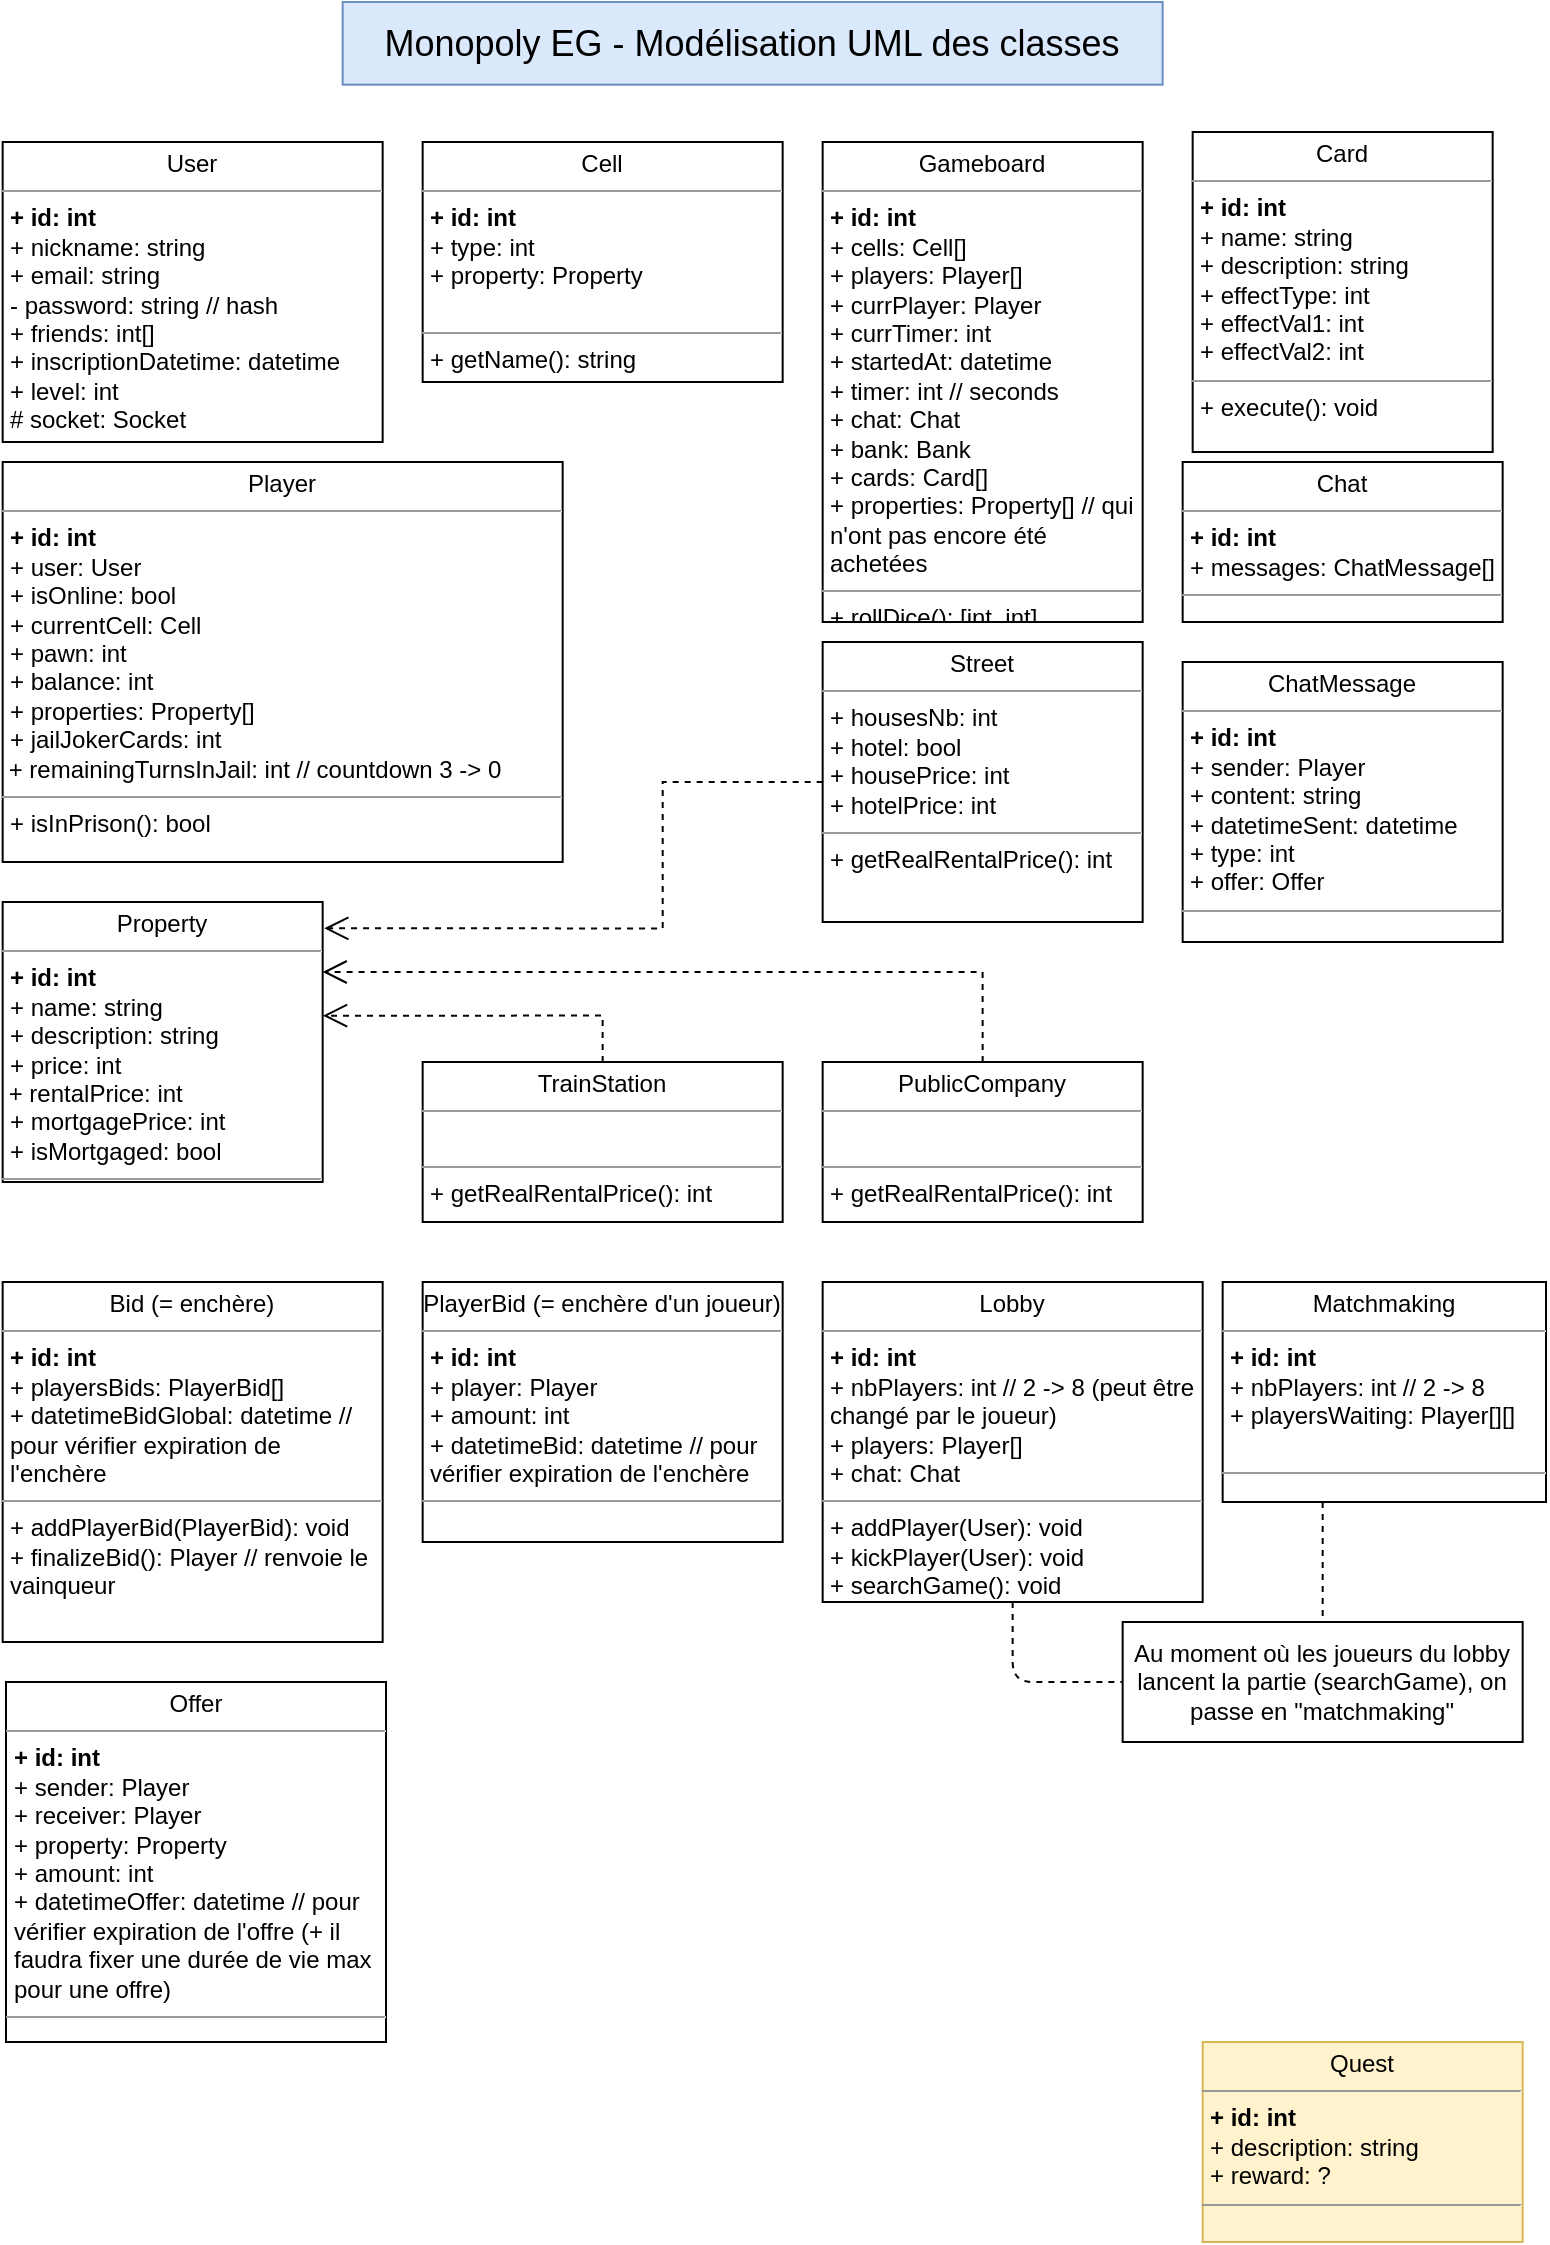 <mxfile version="12.6.5" type="device"><diagram name="Page-1" id="c4acf3e9-155e-7222-9cf6-157b1a14988f"><mxGraphModel dx="1251" dy="641" grid="1" gridSize="10" guides="1" tooltips="1" connect="1" arrows="1" fold="1" page="1" pageScale="1" pageWidth="827" pageHeight="1169" background="#ffffff" math="0" shadow="0"><root><mxCell id="0"/><mxCell id="1" parent="0"/><mxCell id="ErVdcPSOW9q1lFhzpe6S-20" value="&lt;p style=&quot;margin: 0px ; margin-top: 4px ; text-align: center&quot;&gt;Gameboard&lt;/p&gt;&lt;hr size=&quot;1&quot;&gt;&lt;p style=&quot;margin: 0px ; margin-left: 4px&quot;&gt;&lt;span style=&quot;font-weight: 700 ; white-space: normal&quot;&gt;+ id: int&lt;/span&gt;&lt;br&gt;&lt;/p&gt;&lt;p style=&quot;margin: 0px ; margin-left: 4px&quot;&gt;&lt;span style=&quot;white-space: normal&quot;&gt;+ cells: Cell[]&lt;/span&gt;&lt;span style=&quot;font-weight: 700 ; white-space: normal&quot;&gt;&lt;br&gt;&lt;/span&gt;&lt;/p&gt;&lt;p style=&quot;margin: 0px ; margin-left: 4px&quot;&gt;&lt;span style=&quot;white-space: normal&quot;&gt;+ players: Player[]&lt;/span&gt;&lt;/p&gt;&lt;p style=&quot;margin: 0px ; margin-left: 4px&quot;&gt;&lt;span style=&quot;white-space: normal&quot;&gt;+ currPlayer: Player&lt;/span&gt;&lt;/p&gt;&lt;p style=&quot;margin: 0px ; margin-left: 4px&quot;&gt;&lt;span style=&quot;white-space: normal&quot;&gt;+ currTimer: int&lt;/span&gt;&lt;/p&gt;&lt;p style=&quot;margin: 0px ; margin-left: 4px&quot;&gt;&lt;span style=&quot;white-space: normal&quot;&gt;+ startedAt: datetime&lt;/span&gt;&lt;/p&gt;&lt;p style=&quot;margin: 0px ; margin-left: 4px&quot;&gt;&lt;span style=&quot;white-space: normal&quot;&gt;+ timer: int // seconds&lt;/span&gt;&lt;/p&gt;&lt;p style=&quot;margin: 0px ; margin-left: 4px&quot;&gt;&lt;span style=&quot;white-space: normal&quot;&gt;+ chat: Chat&lt;/span&gt;&lt;/p&gt;&lt;p style=&quot;margin: 0px ; margin-left: 4px&quot;&gt;&lt;span style=&quot;white-space: normal&quot;&gt;+ bank: Bank&lt;/span&gt;&lt;/p&gt;&lt;p style=&quot;margin: 0px ; margin-left: 4px&quot;&gt;&lt;span style=&quot;white-space: normal&quot;&gt;+ cards: Card[]&lt;/span&gt;&lt;/p&gt;&lt;p style=&quot;margin: 0px ; margin-left: 4px&quot;&gt;&lt;span style=&quot;white-space: normal&quot;&gt;+ properties: Property[] // qui n'ont pas encore été achetées&lt;/span&gt;&lt;/p&gt;&lt;hr size=&quot;1&quot;&gt;&lt;p style=&quot;margin: 0px ; margin-left: 4px&quot;&gt;+ rollDice(): [int, int]&lt;/p&gt;" style="verticalAlign=top;align=left;overflow=fill;fontSize=12;fontFamily=Helvetica;html=1;rounded=0;shadow=0;comic=0;labelBackgroundColor=none;strokeWidth=1" vertex="1" parent="1"><mxGeometry x="448.33" y="90" width="160" height="240" as="geometry"/></mxCell><mxCell id="ErVdcPSOW9q1lFhzpe6S-22" value="&lt;p style=&quot;margin: 0px ; margin-top: 4px ; text-align: center&quot;&gt;Cell&lt;/p&gt;&lt;hr size=&quot;1&quot;&gt;&lt;p style=&quot;margin: 0px ; margin-left: 4px&quot;&gt;&lt;span style=&quot;font-weight: 700 ; white-space: normal&quot;&gt;+ id: int&lt;/span&gt;&lt;br&gt;&lt;/p&gt;&lt;p style=&quot;margin: 0px ; margin-left: 4px&quot;&gt;&lt;span style=&quot;white-space: normal&quot;&gt;+ type: int&lt;/span&gt;&lt;span style=&quot;font-weight: 700 ; white-space: normal&quot;&gt;&lt;br&gt;&lt;/span&gt;&lt;/p&gt;&lt;p style=&quot;margin: 0px ; margin-left: 4px&quot;&gt;&lt;span style=&quot;white-space: normal&quot;&gt;+ property: Property&lt;/span&gt;&lt;/p&gt;&lt;p style=&quot;margin: 0px ; margin-left: 4px&quot;&gt;&lt;br&gt;&lt;/p&gt;&lt;hr size=&quot;1&quot;&gt;&lt;p style=&quot;margin: 0px ; margin-left: 4px&quot;&gt;+ getName(): string&lt;/p&gt;" style="verticalAlign=top;align=left;overflow=fill;fontSize=12;fontFamily=Helvetica;html=1;rounded=0;shadow=0;comic=0;labelBackgroundColor=none;strokeWidth=1" vertex="1" parent="1"><mxGeometry x="248.33" y="90" width="180" height="120" as="geometry"/></mxCell><mxCell id="ErVdcPSOW9q1lFhzpe6S-23" value="&lt;p style=&quot;margin: 0px ; margin-top: 4px ; text-align: center&quot;&gt;Player&lt;/p&gt;&lt;hr size=&quot;1&quot;&gt;&lt;p style=&quot;margin: 0px ; margin-left: 4px&quot;&gt;&lt;span style=&quot;font-weight: 700 ; white-space: normal&quot;&gt;+ id: int&lt;/span&gt;&lt;/p&gt;&lt;p style=&quot;margin: 0px ; margin-left: 4px&quot;&gt;&lt;span style=&quot;white-space: normal&quot;&gt;+ user: User&lt;/span&gt;&lt;/p&gt;&lt;p style=&quot;margin: 0px ; margin-left: 4px&quot;&gt;&lt;span style=&quot;white-space: normal&quot;&gt;+ isOnline: bool&lt;/span&gt;&lt;/p&gt;&lt;p style=&quot;margin: 0px ; margin-left: 4px&quot;&gt;&lt;span style=&quot;white-space: normal&quot;&gt;+ currentCell: Cell&lt;br&gt;&lt;/span&gt;&lt;/p&gt;&lt;p style=&quot;margin: 0px ; margin-left: 4px&quot;&gt;&lt;span style=&quot;white-space: normal&quot;&gt;+ pawn: int&lt;/span&gt;&lt;/p&gt;&lt;p style=&quot;margin: 0px ; margin-left: 4px&quot;&gt;&lt;span style=&quot;white-space: normal&quot;&gt;+ balance: int&lt;br&gt;&lt;/span&gt;&lt;/p&gt;&lt;p style=&quot;margin: 0px ; margin-left: 4px&quot;&gt;&lt;span style=&quot;white-space: normal&quot;&gt;+ properties: Property[]&lt;/span&gt;&lt;/p&gt;&lt;p style=&quot;margin: 0px ; margin-left: 4px&quot;&gt;&lt;span style=&quot;white-space: normal&quot;&gt;+ jailJokerCards: int&lt;/span&gt;&lt;/p&gt;&lt;span style=&quot;white-space: normal&quot;&gt;&amp;nbsp;+ remainingTurnsInJail: int // countdown 3 -&amp;gt; 0&lt;/span&gt;&lt;hr size=&quot;1&quot;&gt;&lt;p style=&quot;margin: 0px ; margin-left: 4px&quot;&gt;+ isInPrison(): bool&lt;/p&gt;" style="verticalAlign=top;align=left;overflow=fill;fontSize=12;fontFamily=Helvetica;html=1;rounded=0;shadow=0;comic=0;labelBackgroundColor=none;strokeWidth=1" vertex="1" parent="1"><mxGeometry x="38.33" y="250" width="280" height="200" as="geometry"/></mxCell><mxCell id="ErVdcPSOW9q1lFhzpe6S-24" value="&lt;p style=&quot;margin: 0px ; margin-top: 4px ; text-align: center&quot;&gt;Property&lt;/p&gt;&lt;hr size=&quot;1&quot;&gt;&lt;p style=&quot;margin: 0px ; margin-left: 4px&quot;&gt;&lt;span style=&quot;font-weight: 700 ; white-space: normal&quot;&gt;+ id: int&lt;/span&gt;&lt;/p&gt;&lt;p style=&quot;margin: 0px ; margin-left: 4px&quot;&gt;&lt;span style=&quot;white-space: normal&quot;&gt;+ name: string&lt;/span&gt;&lt;/p&gt;&lt;p style=&quot;margin: 0px ; margin-left: 4px&quot;&gt;&lt;span style=&quot;white-space: normal&quot;&gt;+ description: string&lt;/span&gt;&lt;/p&gt;&lt;p style=&quot;margin: 0px ; margin-left: 4px&quot;&gt;&lt;span style=&quot;white-space: normal&quot;&gt;+ price: int&lt;/span&gt;&lt;/p&gt;&lt;span style=&quot;white-space: normal&quot;&gt;&amp;nbsp;+ rentalPrice: int&lt;/span&gt;&lt;p style=&quot;margin: 0px ; margin-left: 4px&quot;&gt;&lt;span style=&quot;white-space: normal&quot;&gt;+ mortgagePrice: int&lt;/span&gt;&lt;/p&gt;&lt;p style=&quot;margin: 0px ; margin-left: 4px&quot;&gt;&lt;span style=&quot;white-space: normal&quot;&gt;+ isMortgaged: bool&lt;/span&gt;&lt;/p&gt;&lt;hr size=&quot;1&quot;&gt;&lt;p style=&quot;margin: 0px ; margin-left: 4px&quot;&gt;&lt;br&gt;&lt;/p&gt;" style="verticalAlign=top;align=left;overflow=fill;fontSize=12;fontFamily=Helvetica;html=1;rounded=0;shadow=0;comic=0;labelBackgroundColor=none;strokeWidth=1" vertex="1" parent="1"><mxGeometry x="38.33" y="470" width="160" height="140" as="geometry"/></mxCell><mxCell id="ErVdcPSOW9q1lFhzpe6S-25" value="&lt;p style=&quot;margin: 0px ; margin-top: 4px ; text-align: center&quot;&gt;Street&lt;/p&gt;&lt;hr size=&quot;1&quot;&gt;&lt;p style=&quot;margin: 0px ; margin-left: 4px&quot;&gt;&lt;span style=&quot;white-space: normal&quot;&gt;+ housesNb: int&lt;/span&gt;&lt;/p&gt;&lt;p style=&quot;margin: 0px ; margin-left: 4px&quot;&gt;&lt;span style=&quot;white-space: normal&quot;&gt;+ hotel: bool&lt;/span&gt;&lt;/p&gt;&lt;p style=&quot;margin: 0px ; margin-left: 4px&quot;&gt;&lt;span style=&quot;white-space: normal&quot;&gt;+ housePrice: int&lt;/span&gt;&lt;/p&gt;&lt;p style=&quot;margin: 0px ; margin-left: 4px&quot;&gt;&lt;span style=&quot;white-space: normal&quot;&gt;+ hotelPrice: int&lt;/span&gt;&lt;/p&gt;&lt;hr size=&quot;1&quot;&gt;&lt;p style=&quot;margin: 0px ; margin-left: 4px&quot;&gt;+ getRealRentalPrice(): int&lt;/p&gt;" style="verticalAlign=top;align=left;overflow=fill;fontSize=12;fontFamily=Helvetica;html=1;rounded=0;shadow=0;comic=0;labelBackgroundColor=none;strokeWidth=1" vertex="1" parent="1"><mxGeometry x="448.33" y="340" width="160" height="140" as="geometry"/></mxCell><mxCell id="ErVdcPSOW9q1lFhzpe6S-26" style="edgeStyle=orthogonalEdgeStyle;rounded=0;html=1;labelBackgroundColor=none;startFill=0;endArrow=open;endFill=0;endSize=10;fontFamily=Verdana;fontSize=10;dashed=1;exitX=0;exitY=0.5;exitDx=0;exitDy=0;entryX=1.005;entryY=0.094;entryDx=0;entryDy=0;entryPerimeter=0;" edge="1" parent="1" source="ErVdcPSOW9q1lFhzpe6S-25" target="ErVdcPSOW9q1lFhzpe6S-24"><mxGeometry relative="1" as="geometry"><mxPoint x="98.33" y="568" as="sourcePoint"/><mxPoint x="338.33" y="470" as="targetPoint"/><Array as="points"><mxPoint x="368.33" y="410"/><mxPoint x="368.33" y="483"/></Array></mxGeometry></mxCell><mxCell id="ErVdcPSOW9q1lFhzpe6S-27" value="&lt;p style=&quot;margin: 0px ; margin-top: 4px ; text-align: center&quot;&gt;TrainStation&lt;/p&gt;&lt;hr size=&quot;1&quot;&gt;&lt;p style=&quot;margin: 0px ; margin-left: 4px&quot;&gt;&lt;br&gt;&lt;/p&gt;&lt;hr size=&quot;1&quot;&gt;&lt;p style=&quot;margin: 0px ; margin-left: 4px&quot;&gt;+ getRealRentalPrice(): int&lt;br&gt;&lt;/p&gt;" style="verticalAlign=top;align=left;overflow=fill;fontSize=12;fontFamily=Helvetica;html=1;rounded=0;shadow=0;comic=0;labelBackgroundColor=none;strokeWidth=1" vertex="1" parent="1"><mxGeometry x="248.33" y="550" width="180" height="80" as="geometry"/></mxCell><mxCell id="ErVdcPSOW9q1lFhzpe6S-29" value="&lt;p style=&quot;margin: 0px ; margin-top: 4px ; text-align: center&quot;&gt;PublicCompany&lt;/p&gt;&lt;hr size=&quot;1&quot;&gt;&lt;p style=&quot;margin: 0px ; margin-left: 4px&quot;&gt;&lt;br&gt;&lt;/p&gt;&lt;hr size=&quot;1&quot;&gt;&lt;p style=&quot;margin: 0px ; margin-left: 4px&quot;&gt;+ getRealRentalPrice(): int&lt;br&gt;&lt;/p&gt;" style="verticalAlign=top;align=left;overflow=fill;fontSize=12;fontFamily=Helvetica;html=1;rounded=0;shadow=0;comic=0;labelBackgroundColor=none;strokeWidth=1" vertex="1" parent="1"><mxGeometry x="448.33" y="550" width="160" height="80" as="geometry"/></mxCell><mxCell id="ErVdcPSOW9q1lFhzpe6S-31" value="&lt;p style=&quot;margin: 0px ; margin-top: 4px ; text-align: center&quot;&gt;Offer&lt;/p&gt;&lt;hr size=&quot;1&quot;&gt;&lt;p style=&quot;margin: 0px ; margin-left: 4px&quot;&gt;&lt;span style=&quot;font-weight: 700 ; white-space: normal&quot;&gt;+ id: int&lt;/span&gt;&lt;/p&gt;&lt;p style=&quot;margin: 0px ; margin-left: 4px&quot;&gt;&lt;span style=&quot;white-space: normal&quot;&gt;+ sender: Player&lt;/span&gt;&lt;/p&gt;&lt;p style=&quot;margin: 0px ; margin-left: 4px&quot;&gt;&lt;span style=&quot;white-space: normal&quot;&gt;+ receiver: Player&lt;/span&gt;&lt;/p&gt;&lt;p style=&quot;margin: 0px ; margin-left: 4px&quot;&gt;&lt;span style=&quot;white-space: normal&quot;&gt;+ property: Property&lt;/span&gt;&lt;/p&gt;&lt;p style=&quot;margin: 0px ; margin-left: 4px&quot;&gt;&lt;span style=&quot;white-space: normal&quot;&gt;+ amount: int&lt;/span&gt;&lt;/p&gt;&lt;p style=&quot;margin: 0px ; margin-left: 4px&quot;&gt;&lt;span style=&quot;white-space: normal&quot;&gt;+ datetimeOffer: datetime // pour vérifier expiration de l'offre (+ il faudra fixer une durée de vie max pour une offre)&lt;/span&gt;&lt;/p&gt;&lt;hr size=&quot;1&quot;&gt;&lt;p style=&quot;margin: 0px ; margin-left: 4px&quot;&gt;&lt;br&gt;&lt;/p&gt;" style="verticalAlign=top;align=left;overflow=fill;fontSize=12;fontFamily=Helvetica;html=1;rounded=0;shadow=0;comic=0;labelBackgroundColor=none;strokeWidth=1" vertex="1" parent="1"><mxGeometry x="40" y="860" width="190" height="180" as="geometry"/></mxCell><mxCell id="ErVdcPSOW9q1lFhzpe6S-32" value="&lt;p style=&quot;margin: 0px ; margin-top: 4px ; text-align: center&quot;&gt;Chat&lt;/p&gt;&lt;hr size=&quot;1&quot;&gt;&lt;p style=&quot;margin: 0px ; margin-left: 4px&quot;&gt;&lt;span style=&quot;font-weight: 700 ; white-space: normal&quot;&gt;+ id: int&lt;/span&gt;&lt;/p&gt;&lt;p style=&quot;margin: 0px ; margin-left: 4px&quot;&gt;&lt;span style=&quot;white-space: normal&quot;&gt;+ messages: ChatMessage[]&lt;/span&gt;&lt;/p&gt;&lt;hr size=&quot;1&quot;&gt;&lt;p style=&quot;margin: 0px ; margin-left: 4px&quot;&gt;&lt;br&gt;&lt;/p&gt;" style="verticalAlign=top;align=left;overflow=fill;fontSize=12;fontFamily=Helvetica;html=1;rounded=0;shadow=0;comic=0;labelBackgroundColor=none;strokeWidth=1" vertex="1" parent="1"><mxGeometry x="628.33" y="250" width="160" height="80" as="geometry"/></mxCell><mxCell id="ErVdcPSOW9q1lFhzpe6S-34" value="&lt;p style=&quot;margin: 0px ; margin-top: 4px ; text-align: center&quot;&gt;&lt;span style=&quot;text-align: left ; white-space: normal&quot;&gt;ChatMessage&lt;/span&gt;&lt;br&gt;&lt;/p&gt;&lt;hr size=&quot;1&quot;&gt;&lt;p style=&quot;margin: 0px ; margin-left: 4px&quot;&gt;&lt;span style=&quot;font-weight: 700 ; white-space: normal&quot;&gt;+ id: int&lt;/span&gt;&lt;/p&gt;&lt;p style=&quot;margin: 0px ; margin-left: 4px&quot;&gt;&lt;span style=&quot;white-space: normal&quot;&gt;+ sender: Player&lt;/span&gt;&lt;/p&gt;&lt;p style=&quot;margin: 0px ; margin-left: 4px&quot;&gt;&lt;span style=&quot;white-space: normal&quot;&gt;+ content: string&lt;/span&gt;&lt;/p&gt;&lt;p style=&quot;margin: 0px ; margin-left: 4px&quot;&gt;&lt;span style=&quot;white-space: normal&quot;&gt;+ datetimeSent: datetime&lt;/span&gt;&lt;/p&gt;&lt;p style=&quot;margin: 0px ; margin-left: 4px&quot;&gt;&lt;span style=&quot;white-space: normal&quot;&gt;+ type: int&lt;/span&gt;&lt;/p&gt;&lt;p style=&quot;margin: 0px ; margin-left: 4px&quot;&gt;&lt;span style=&quot;white-space: normal&quot;&gt;+ offer: Offer&lt;/span&gt;&lt;/p&gt;&lt;hr size=&quot;1&quot;&gt;&lt;p style=&quot;margin: 0px ; margin-left: 4px&quot;&gt;&lt;br&gt;&lt;/p&gt;" style="verticalAlign=top;align=left;overflow=fill;fontSize=12;fontFamily=Helvetica;html=1;rounded=0;shadow=0;comic=0;labelBackgroundColor=none;strokeWidth=1" vertex="1" parent="1"><mxGeometry x="628.33" y="350" width="160" height="140" as="geometry"/></mxCell><mxCell id="ErVdcPSOW9q1lFhzpe6S-35" value="&lt;p style=&quot;margin: 0px ; margin-top: 4px ; text-align: center&quot;&gt;Card&lt;/p&gt;&lt;hr size=&quot;1&quot;&gt;&lt;p style=&quot;margin: 0px ; margin-left: 4px&quot;&gt;&lt;span style=&quot;font-weight: 700 ; white-space: normal&quot;&gt;+ id: int&lt;/span&gt;&lt;/p&gt;&lt;p style=&quot;margin: 0px ; margin-left: 4px&quot;&gt;+ name: string&lt;/p&gt;&lt;p style=&quot;margin: 0px ; margin-left: 4px&quot;&gt;+ description: string&lt;/p&gt;&lt;p style=&quot;margin: 0px ; margin-left: 4px&quot;&gt;+ effectType: int&lt;/p&gt;&lt;p style=&quot;margin: 0px ; margin-left: 4px&quot;&gt;+ effectVal1: int&lt;/p&gt;&lt;p style=&quot;margin: 0px ; margin-left: 4px&quot;&gt;+ effectVal2: int&lt;/p&gt;&lt;hr size=&quot;1&quot;&gt;&lt;p style=&quot;margin: 0px ; margin-left: 4px&quot;&gt;+ execute(): void&lt;/p&gt;" style="verticalAlign=top;align=left;overflow=fill;fontSize=12;fontFamily=Helvetica;html=1;rounded=0;shadow=0;comic=0;labelBackgroundColor=none;strokeWidth=1;direction=south;" vertex="1" parent="1"><mxGeometry x="633.33" y="85" width="150" height="160" as="geometry"/></mxCell><mxCell id="ErVdcPSOW9q1lFhzpe6S-36" value="&lt;p style=&quot;margin: 0px ; margin-top: 4px ; text-align: center&quot;&gt;Bid (= enchère)&lt;/p&gt;&lt;hr size=&quot;1&quot;&gt;&lt;p style=&quot;margin: 0px ; margin-left: 4px&quot;&gt;&lt;span style=&quot;font-weight: 700 ; white-space: normal&quot;&gt;+ id: int&lt;/span&gt;&lt;/p&gt;&lt;p style=&quot;margin: 0px ; margin-left: 4px&quot;&gt;&lt;span style=&quot;white-space: normal&quot;&gt;+ playersBids: PlayerBid[]&lt;/span&gt;&lt;/p&gt;&lt;p style=&quot;margin: 0px ; margin-left: 4px&quot;&gt;&lt;span style=&quot;white-space: normal&quot;&gt;+ datetimeBidGlobal: datetime // pour vérifier expiration de l'enchère&lt;/span&gt;&lt;/p&gt;&lt;hr size=&quot;1&quot;&gt;&lt;p style=&quot;margin: 0px ; margin-left: 4px&quot;&gt;+ addPlayerBid(PlayerBid): void&lt;/p&gt;&lt;p style=&quot;margin: 0px ; margin-left: 4px&quot;&gt;+ finalizeBid(): Player // renvoie le&lt;/p&gt;&lt;p style=&quot;margin: 0px ; margin-left: 4px&quot;&gt;vainqueur&lt;/p&gt;" style="verticalAlign=top;align=left;overflow=fill;fontSize=12;fontFamily=Helvetica;html=1;rounded=0;shadow=0;comic=0;labelBackgroundColor=none;strokeWidth=1" vertex="1" parent="1"><mxGeometry x="38.33" y="660" width="190" height="180" as="geometry"/></mxCell><mxCell id="ErVdcPSOW9q1lFhzpe6S-37" value="&lt;p style=&quot;margin: 0px ; margin-top: 4px ; text-align: center&quot;&gt;PlayerBid (= enchère d'un joueur)&lt;/p&gt;&lt;hr size=&quot;1&quot;&gt;&lt;p style=&quot;margin: 0px ; margin-left: 4px&quot;&gt;&lt;span style=&quot;font-weight: 700 ; white-space: normal&quot;&gt;+ id: int&lt;/span&gt;&lt;/p&gt;&lt;p style=&quot;margin: 0px ; margin-left: 4px&quot;&gt;&lt;span style=&quot;white-space: normal&quot;&gt;+ player: Player&lt;/span&gt;&lt;/p&gt;&lt;p style=&quot;margin: 0px ; margin-left: 4px&quot;&gt;&lt;span style=&quot;white-space: normal&quot;&gt;+ amount: int&lt;/span&gt;&lt;/p&gt;&lt;p style=&quot;margin: 0px ; margin-left: 4px&quot;&gt;&lt;span style=&quot;white-space: normal&quot;&gt;+ datetimeBid: datetime // pour vérifier expiration de l'enchère&lt;/span&gt;&lt;/p&gt;&lt;hr size=&quot;1&quot;&gt;&lt;p style=&quot;margin: 0px ; margin-left: 4px&quot;&gt;&lt;br&gt;&lt;/p&gt;" style="verticalAlign=top;align=left;overflow=fill;fontSize=12;fontFamily=Helvetica;html=1;rounded=0;shadow=0;comic=0;labelBackgroundColor=none;strokeWidth=1" vertex="1" parent="1"><mxGeometry x="248.33" y="660" width="180" height="130" as="geometry"/></mxCell><mxCell id="ErVdcPSOW9q1lFhzpe6S-38" value="&lt;p style=&quot;margin: 0px ; margin-top: 4px ; text-align: center&quot;&gt;Lobby&lt;/p&gt;&lt;hr size=&quot;1&quot;&gt;&lt;p style=&quot;margin: 0px ; margin-left: 4px&quot;&gt;&lt;span style=&quot;font-weight: 700 ; white-space: normal&quot;&gt;+ id: int&lt;/span&gt;&lt;/p&gt;&lt;p style=&quot;margin: 0px ; margin-left: 4px&quot;&gt;&lt;span style=&quot;white-space: normal&quot;&gt;+ nbPlayers: int // 2 -&amp;gt; 8 (peut être changé par le joueur)&lt;/span&gt;&lt;/p&gt;&lt;p style=&quot;margin: 0px ; margin-left: 4px&quot;&gt;&lt;span style=&quot;white-space: normal&quot;&gt;+ players: Player[]&lt;/span&gt;&lt;/p&gt;&lt;p style=&quot;margin: 0px ; margin-left: 4px&quot;&gt;&lt;span style=&quot;white-space: normal&quot;&gt;+ chat: Chat&lt;/span&gt;&lt;/p&gt;&lt;hr size=&quot;1&quot;&gt;&lt;p style=&quot;margin: 0px ; margin-left: 4px&quot;&gt;+ addPlayer(User): void&lt;/p&gt;&lt;p style=&quot;margin: 0px ; margin-left: 4px&quot;&gt;+ kickPlayer(User): void&lt;/p&gt;&lt;p style=&quot;margin: 0px ; margin-left: 4px&quot;&gt;+ searchGame(): void&lt;/p&gt;" style="verticalAlign=top;align=left;overflow=fill;fontSize=12;fontFamily=Helvetica;html=1;rounded=0;shadow=0;comic=0;labelBackgroundColor=none;strokeWidth=1" vertex="1" parent="1"><mxGeometry x="448.33" y="660" width="190" height="160" as="geometry"/></mxCell><mxCell id="ErVdcPSOW9q1lFhzpe6S-39" value="&lt;p style=&quot;margin: 0px ; margin-top: 4px ; text-align: center&quot;&gt;Matchmaking&lt;/p&gt;&lt;hr size=&quot;1&quot;&gt;&lt;p style=&quot;margin: 0px ; margin-left: 4px&quot;&gt;&lt;span style=&quot;font-weight: 700 ; white-space: normal&quot;&gt;+ id: int&lt;/span&gt;&lt;/p&gt;&lt;p style=&quot;margin: 0px ; margin-left: 4px&quot;&gt;&lt;span style=&quot;white-space: normal&quot;&gt;+ nbPlayers: int // 2 -&amp;gt; 8&lt;/span&gt;&lt;/p&gt;&lt;p style=&quot;margin: 0px ; margin-left: 4px&quot;&gt;&lt;span style=&quot;white-space: normal&quot;&gt;+ playersWaiting: Player[][]&lt;/span&gt;&lt;/p&gt;&lt;p style=&quot;margin: 0px ; margin-left: 4px&quot;&gt;&lt;span style=&quot;white-space: normal&quot;&gt;&lt;br&gt;&lt;/span&gt;&lt;/p&gt;&lt;hr size=&quot;1&quot;&gt;&lt;p style=&quot;margin: 0px ; margin-left: 4px&quot;&gt;&lt;br&gt;&lt;/p&gt;" style="verticalAlign=top;align=left;overflow=fill;fontSize=12;fontFamily=Helvetica;html=1;rounded=0;shadow=0;comic=0;labelBackgroundColor=none;strokeWidth=1" vertex="1" parent="1"><mxGeometry x="648.33" y="660" width="161.67" height="110" as="geometry"/></mxCell><mxCell id="ErVdcPSOW9q1lFhzpe6S-40" value="Au moment où les joueurs du lobby lancent la partie (searchGame), on passe en &quot;matchmaking&quot;" style="rounded=0;whiteSpace=wrap;html=1;" vertex="1" parent="1"><mxGeometry x="598.33" y="830" width="200" height="60" as="geometry"/></mxCell><mxCell id="ErVdcPSOW9q1lFhzpe6S-41" value="" style="endArrow=none;dashed=1;html=1;entryX=0;entryY=0.5;entryDx=0;entryDy=0;exitX=0.5;exitY=1;exitDx=0;exitDy=0;" edge="1" parent="1" source="ErVdcPSOW9q1lFhzpe6S-38" target="ErVdcPSOW9q1lFhzpe6S-40"><mxGeometry width="50" height="50" relative="1" as="geometry"><mxPoint x="518.33" y="900" as="sourcePoint"/><mxPoint x="568.33" y="850" as="targetPoint"/><Array as="points"><mxPoint x="543.33" y="860"/></Array></mxGeometry></mxCell><mxCell id="ErVdcPSOW9q1lFhzpe6S-42" value="" style="endArrow=none;dashed=1;html=1;entryX=0.5;entryY=0;entryDx=0;entryDy=0;" edge="1" parent="1" target="ErVdcPSOW9q1lFhzpe6S-40"><mxGeometry width="50" height="50" relative="1" as="geometry"><mxPoint x="698.33" y="770" as="sourcePoint"/><mxPoint x="698.33" y="830" as="targetPoint"/><Array as="points"/></mxGeometry></mxCell><mxCell id="ErVdcPSOW9q1lFhzpe6S-43" value="&lt;p style=&quot;margin: 0px ; margin-top: 4px ; text-align: center&quot;&gt;Quest&lt;/p&gt;&lt;hr size=&quot;1&quot;&gt;&lt;p style=&quot;margin: 0px ; margin-left: 4px&quot;&gt;&lt;span style=&quot;font-weight: 700 ; white-space: normal&quot;&gt;+ id: int&lt;/span&gt;&lt;/p&gt;&lt;p style=&quot;margin: 0px ; margin-left: 4px&quot;&gt;+ description: string&lt;br&gt;&lt;/p&gt;&lt;p style=&quot;margin: 0px ; margin-left: 4px&quot;&gt;+ reward: ?&lt;/p&gt;&lt;hr size=&quot;1&quot;&gt;&lt;p style=&quot;margin: 0px ; margin-left: 4px&quot;&gt;&lt;br&gt;&lt;/p&gt;" style="verticalAlign=top;align=left;overflow=fill;fontSize=12;fontFamily=Helvetica;html=1;rounded=0;shadow=0;comic=0;labelBackgroundColor=none;strokeWidth=1;fillColor=#fff2cc;strokeColor=#d6b656;" vertex="1" parent="1"><mxGeometry x="638.33" y="1040" width="160" height="100" as="geometry"/></mxCell><mxCell id="ErVdcPSOW9q1lFhzpe6S-44" value="&lt;p style=&quot;margin: 0px ; margin-top: 4px ; text-align: center&quot;&gt;User&lt;/p&gt;&lt;hr size=&quot;1&quot;&gt;&lt;p style=&quot;margin: 0px ; margin-left: 4px&quot;&gt;&lt;span style=&quot;font-weight: 700 ; white-space: normal&quot;&gt;+ id: int&lt;/span&gt;&lt;br&gt;&lt;/p&gt;&lt;p style=&quot;margin: 0px ; margin-left: 4px&quot;&gt;&lt;span style=&quot;white-space: normal&quot;&gt;+ nickname: string&lt;br&gt;&lt;/span&gt;&lt;/p&gt;&lt;p style=&quot;margin: 0px ; margin-left: 4px&quot;&gt;&lt;span style=&quot;white-space: normal&quot;&gt;+ email: string&lt;/span&gt;&lt;/p&gt;&lt;p style=&quot;margin: 0px ; margin-left: 4px&quot;&gt;&lt;span style=&quot;white-space: normal&quot;&gt;- password: string // hash&lt;/span&gt;&lt;/p&gt;&lt;p style=&quot;margin: 0px ; margin-left: 4px&quot;&gt;&lt;span style=&quot;white-space: normal&quot;&gt;+ friends: int[]&lt;/span&gt;&lt;/p&gt;&lt;p style=&quot;margin: 0px ; margin-left: 4px&quot;&gt;+ inscriptionDatetime: datetime&lt;/p&gt;&lt;p style=&quot;margin: 0px ; margin-left: 4px&quot;&gt;+ level: int&lt;/p&gt;&lt;p style=&quot;margin: 0px ; margin-left: 4px&quot;&gt;&lt;span style=&quot;white-space: normal&quot;&gt;# socket: Socket&lt;/span&gt;&lt;br&gt;&lt;/p&gt;&lt;div&gt;&lt;span style=&quot;white-space: normal&quot;&gt;&lt;br&gt;&lt;/span&gt;&lt;/div&gt;&lt;hr size=&quot;1&quot;&gt;&lt;p style=&quot;margin: 0px ; margin-left: 4px&quot;&gt;&lt;br&gt;&lt;/p&gt;" style="verticalAlign=top;align=left;overflow=fill;fontSize=12;fontFamily=Helvetica;html=1;rounded=0;shadow=0;comic=0;labelBackgroundColor=none;strokeWidth=1" vertex="1" parent="1"><mxGeometry x="38.33" y="90" width="190" height="150" as="geometry"/></mxCell><mxCell id="ErVdcPSOW9q1lFhzpe6S-45" style="edgeStyle=orthogonalEdgeStyle;rounded=0;html=1;labelBackgroundColor=none;startFill=0;endArrow=open;endFill=0;endSize=10;fontFamily=Verdana;fontSize=10;dashed=1;exitX=0.5;exitY=0;exitDx=0;exitDy=0;entryX=1.001;entryY=0.406;entryDx=0;entryDy=0;entryPerimeter=0;" edge="1" parent="1" source="ErVdcPSOW9q1lFhzpe6S-27" target="ErVdcPSOW9q1lFhzpe6S-24"><mxGeometry relative="1" as="geometry"><mxPoint x="458.33" y="390" as="sourcePoint"/><mxPoint x="228.33" y="505" as="targetPoint"/><Array as="points"><mxPoint x="338.33" y="527"/></Array></mxGeometry></mxCell><mxCell id="ErVdcPSOW9q1lFhzpe6S-46" style="edgeStyle=orthogonalEdgeStyle;rounded=0;html=1;labelBackgroundColor=none;startFill=0;endArrow=open;endFill=0;endSize=10;fontFamily=Verdana;fontSize=10;dashed=1;exitX=0.5;exitY=0;exitDx=0;exitDy=0;entryX=1;entryY=0.25;entryDx=0;entryDy=0;" edge="1" parent="1" source="ErVdcPSOW9q1lFhzpe6S-29" target="ErVdcPSOW9q1lFhzpe6S-24"><mxGeometry relative="1" as="geometry"><mxPoint x="363.33" y="550.0" as="sourcePoint"/><mxPoint x="228.33" y="505.0" as="targetPoint"/><Array as="points"><mxPoint x="528.33" y="505"/></Array></mxGeometry></mxCell><mxCell id="ErVdcPSOW9q1lFhzpe6S-48" value="&lt;font style=&quot;font-size: 18px&quot;&gt;Monopoly EG - Modélisation UML des classes&lt;/font&gt;" style="rounded=0;whiteSpace=wrap;html=1;fillColor=#dae8fc;strokeColor=#6c8ebf;" vertex="1" parent="1"><mxGeometry x="208.33" y="20" width="410" height="41.33" as="geometry"/></mxCell></root></mxGraphModel></diagram></mxfile>